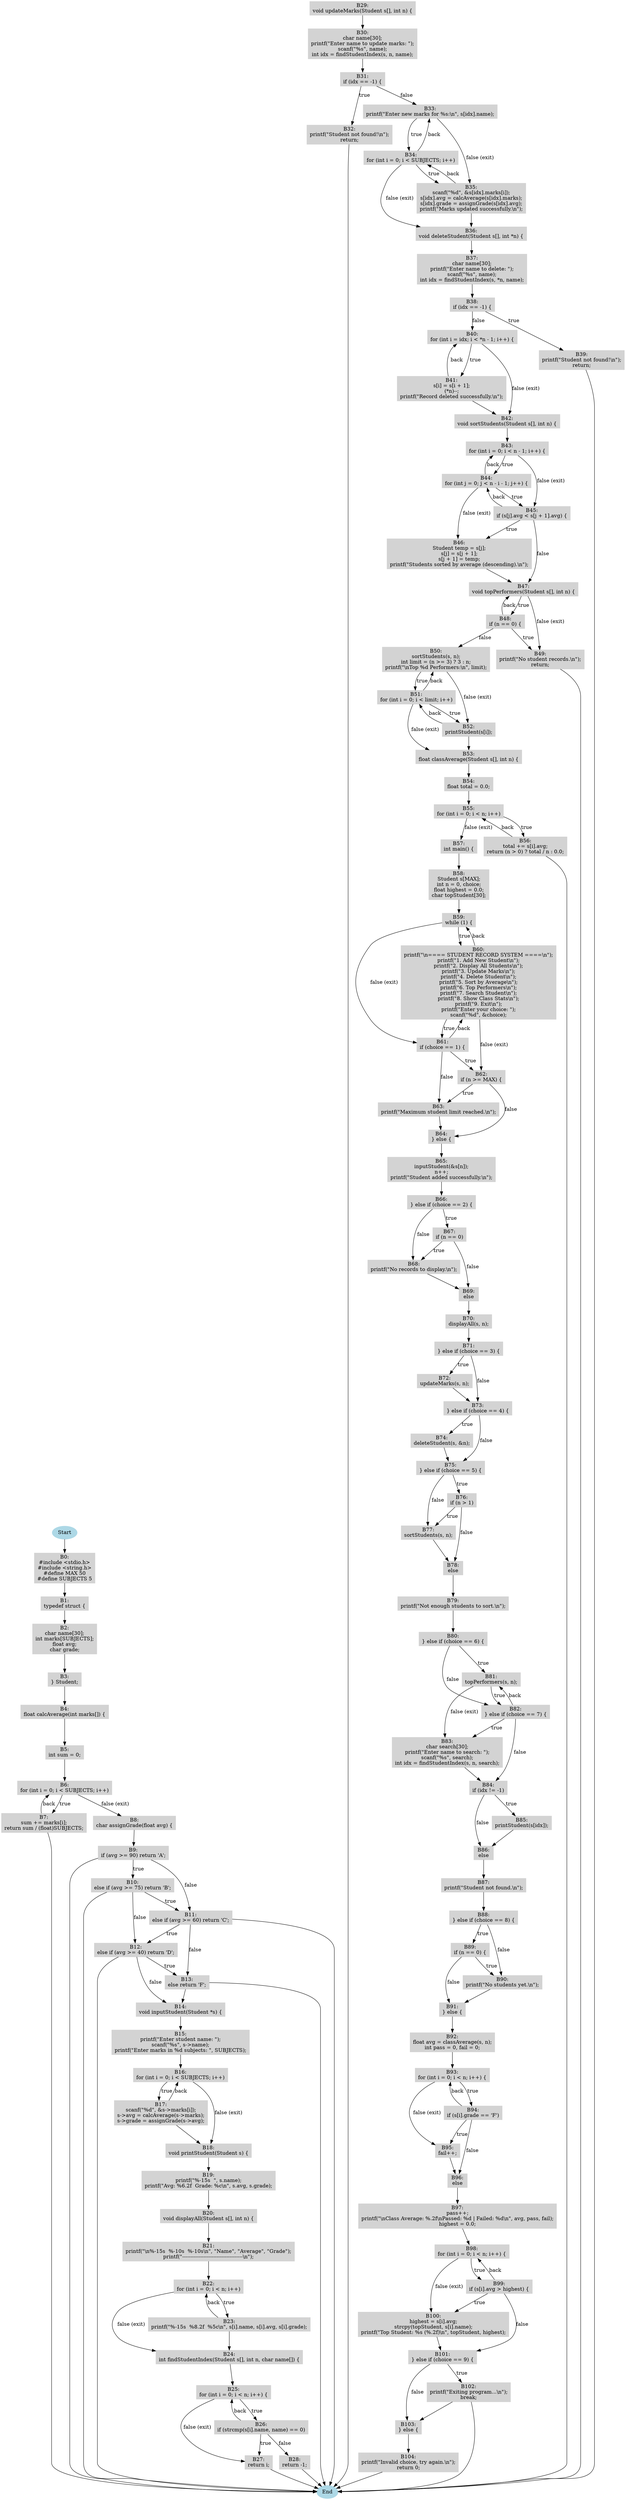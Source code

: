 digraph CFG {
node [shape=box, style=filled, color=lightgray];
Start [shape=oval, color=lightblue, label="Start"];
End [shape=oval, color=lightblue, label="End"];
B0 [label="B0:
#include \<stdio.h\>
#include \<string.h\>
#define MAX 50
#define SUBJECTS 5"];
B1 [label="B1:
typedef struct \{"];
B2 [label="B2:
char name[30];
int marks[SUBJECTS];
float avg;
char grade;"];
B3 [label="B3:
\} Student;"];
B4 [label="B4:
float calcAverage(int marks[]) \{"];
B5 [label="B5:
int sum = 0;"];
B6 [label="B6:
for (int i = 0; i \< SUBJECTS; i++)"];
B7 [label="B7:
sum += marks[i];
return sum / (float)SUBJECTS;"];
B8 [label="B8:
char assignGrade(float avg) \{"];
B9 [label="B9:
if (avg \>= 90) return 'A';"];
B10 [label="B10:
else if (avg \>= 75) return 'B';"];
B11 [label="B11:
else if (avg \>= 60) return 'C';"];
B12 [label="B12:
else if (avg \>= 40) return 'D';"];
B13 [label="B13:
else return 'F';"];
B14 [label="B14:
void inputStudent(Student *s) \{"];
B15 [label="B15:
printf(\"Enter student name: \");
scanf(\"%s\", s-\>name);
printf(\"Enter marks in %d subjects: \", SUBJECTS);"];
B16 [label="B16:
for (int i = 0; i \< SUBJECTS; i++)"];
B17 [label="B17:
scanf(\"%d\", &s-\>marks[i]);
s-\>avg = calcAverage(s-\>marks);
s-\>grade = assignGrade(s-\>avg);"];
B18 [label="B18:
void printStudent(Student s) \{"];
B19 [label="B19:
printf(\"%-15s  \", s.name);
printf(\"Avg: %6.2f  Grade: %c\\n\", s.avg, s.grade);"];
B20 [label="B20:
void displayAll(Student s[], int n) \{"];
B21 [label="B21:
printf(\"\\n%-15s  %-10s  %-10s\\n\", \"Name\", \"Average\", \"Grade\");
printf(\"-------------------------------------\\n\");"];
B22 [label="B22:
for (int i = 0; i \< n; i++)"];
B23 [label="B23:
printf(\"%-15s  %8.2f  %5c\\n\", s[i].name, s[i].avg, s[i].grade);"];
B24 [label="B24:
int findStudentIndex(Student s[], int n, char name[]) \{"];
B25 [label="B25:
for (int i = 0; i \< n; i++) \{"];
B26 [label="B26:
if (strcmp(s[i].name, name) == 0)"];
B27 [label="B27:
return i;"];
B28 [label="B28:
return -1;"];
B29 [label="B29:
void updateMarks(Student s[], int n) \{"];
B30 [label="B30:
char name[30];
printf(\"Enter name to update marks: \");
scanf(\"%s\", name);
int idx = findStudentIndex(s, n, name);"];
B31 [label="B31:
if (idx == -1) \{"];
B32 [label="B32:
printf(\"Student not found!\\n\");
return;"];
B33 [label="B33:
printf(\"Enter new marks for %s:\\n\", s[idx].name);"];
B34 [label="B34:
for (int i = 0; i \< SUBJECTS; i++)"];
B35 [label="B35:
scanf(\"%d\", &s[idx].marks[i]);
s[idx].avg = calcAverage(s[idx].marks);
s[idx].grade = assignGrade(s[idx].avg);
printf(\"Marks updated successfully.\\n\");"];
B36 [label="B36:
void deleteStudent(Student s[], int *n) \{"];
B37 [label="B37:
char name[30];
printf(\"Enter name to delete: \");
scanf(\"%s\", name);
int idx = findStudentIndex(s, *n, name);"];
B38 [label="B38:
if (idx == -1) \{"];
B39 [label="B39:
printf(\"Student not found!\\n\");
return;"];
B40 [label="B40:
for (int i = idx; i \< *n - 1; i++) \{"];
B41 [label="B41:
s[i] = s[i + 1];
(*n)--;
printf(\"Record deleted successfully.\\n\");"];
B42 [label="B42:
void sortStudents(Student s[], int n) \{"];
B43 [label="B43:
for (int i = 0; i \< n - 1; i++) \{"];
B44 [label="B44:
for (int j = 0; j \< n - i - 1; j++) \{"];
B45 [label="B45:
if (s[j].avg \< s[j + 1].avg) \{"];
B46 [label="B46:
Student temp = s[j];
s[j] = s[j + 1];
s[j + 1] = temp;
printf(\"Students sorted by average (descending).\\n\");"];
B47 [label="B47:
void topPerformers(Student s[], int n) \{"];
B48 [label="B48:
if (n == 0) \{"];
B49 [label="B49:
printf(\"No student records.\\n\");
return;"];
B50 [label="B50:
sortStudents(s, n);
int limit = (n \>= 3) ? 3 : n;
printf(\"\\nTop %d Performers:\\n\", limit);"];
B51 [label="B51:
for (int i = 0; i \< limit; i++)"];
B52 [label="B52:
printStudent(s[i]);"];
B53 [label="B53:
float classAverage(Student s[], int n) \{"];
B54 [label="B54:
float total = 0.0;"];
B55 [label="B55:
for (int i = 0; i \< n; i++)"];
B56 [label="B56:
total += s[i].avg;
return (n \> 0) ? total / n : 0.0;"];
B57 [label="B57:
int main() \{"];
B58 [label="B58:
Student s[MAX];
int n = 0, choice;
float highest = 0.0;
char topStudent[30];"];
B59 [label="B59:
while (1) \{"];
B60 [label="B60:
printf(\"\\n==== STUDENT RECORD SYSTEM ====\\n\");
printf(\"1. Add New Student\\n\");
printf(\"2. Display All Students\\n\");
printf(\"3. Update Marks\\n\");
printf(\"4. Delete Student\\n\");
printf(\"5. Sort by Average\\n\");
printf(\"6. Top Performers\\n\");
printf(\"7. Search Student\\n\");
printf(\"8. Show Class Stats\\n\");
printf(\"9. Exit\\n\");
printf(\"Enter your choice: \");
scanf(\"%d\", &choice);"];
B61 [label="B61:
if (choice == 1) \{"];
B62 [label="B62:
if (n \>= MAX) \{"];
B63 [label="B63:
printf(\"Maximum student limit reached.\\n\");"];
B64 [label="B64:
\} else \{"];
B65 [label="B65:
inputStudent(&s[n]);
n++;
printf(\"Student added successfully.\\n\");"];
B66 [label="B66:
\} else if (choice == 2) \{"];
B67 [label="B67:
if (n == 0)"];
B68 [label="B68:
printf(\"No records to display.\\n\");"];
B69 [label="B69:
else"];
B70 [label="B70:
displayAll(s, n);"];
B71 [label="B71:
\} else if (choice == 3) \{"];
B72 [label="B72:
updateMarks(s, n);"];
B73 [label="B73:
\} else if (choice == 4) \{"];
B74 [label="B74:
deleteStudent(s, &n);"];
B75 [label="B75:
\} else if (choice == 5) \{"];
B76 [label="B76:
if (n \> 1)"];
B77 [label="B77:
sortStudents(s, n);"];
B78 [label="B78:
else"];
B79 [label="B79:
printf(\"Not enough students to sort.\\n\");"];
B80 [label="B80:
\} else if (choice == 6) \{"];
B81 [label="B81:
topPerformers(s, n);"];
B82 [label="B82:
\} else if (choice == 7) \{"];
B83 [label="B83:
char search[30];
printf(\"Enter name to search: \");
scanf(\"%s\", search);
int idx = findStudentIndex(s, n, search);"];
B84 [label="B84:
if (idx != -1)"];
B85 [label="B85:
printStudent(s[idx]);"];
B86 [label="B86:
else"];
B87 [label="B87:
printf(\"Student not found.\\n\");"];
B88 [label="B88:
\} else if (choice == 8) \{"];
B89 [label="B89:
if (n == 0) \{"];
B90 [label="B90:
printf(\"No students yet.\\n\");"];
B91 [label="B91:
\} else \{"];
B92 [label="B92:
float avg = classAverage(s, n);
int pass = 0, fail = 0;"];
B93 [label="B93:
for (int i = 0; i \< n; i++) \{"];
B94 [label="B94:
if (s[i].grade == 'F')"];
B95 [label="B95:
fail++;"];
B96 [label="B96:
else"];
B97 [label="B97:
pass++;
printf(\"\\nClass Average: %.2f\\nPassed: %d | Failed: %d\\n\", avg, pass, fail);
highest = 0.0;"];
B98 [label="B98:
for (int i = 0; i \< n; i++) \{"];
B99 [label="B99:
if (s[i].avg \> highest) \{"];
B100 [label="B100:
highest = s[i].avg;
strcpy(topStudent, s[i].name);
printf(\"Top Student: %s (%.2f)\\n\", topStudent, highest);"];
B101 [label="B101:
\} else if (choice == 9) \{"];
B102 [label="B102:
printf(\"Exiting program...\\n\");
break;"];
B103 [label="B103:
\} else \{"];
B104 [label="B104:
printf(\"Invalid choice, try again.\\n\");
return 0;"];
Start -> B0;
B94 -> B95 [label="true"];
B33 -> B35 [label="false (exit)"];
B44 -> B43 [label="back"];
B34 -> B35 [label="true"];
B11 -> B13 [label="false"];
B60 -> B61 [label="true"];
B89 -> B90 [label="true"];
B47 -> B49 [label="false (exit)"];
B61 -> B62 [label="true"];
B44 -> B46 [label="false (exit)"];
B80 -> B82 [label="false"];
B96 -> B97;
B14 -> B15;
B54 -> B55;
B98 -> B99 [label="true"];
B38 -> B40 [label="false"];
B101 -> B102 [label="true"];
B26 -> B28 [label="false"];
B22 -> B23 [label="true"];
B42 -> B43;
B35 -> B34 [label="back"];
B72 -> B73;
B81 -> B82 [label="true"];
B82 -> B84 [label="false"];
B94 -> B96 [label="false"];
B102 -> B103;
B3 -> B4;
B50 -> B51 [label="true"];
B43 -> B44 [label="true"];
B13 -> B14;
B20 -> B21;
B55 -> B56 [label="true"];
B86 -> B87;
B8 -> B9;
B37 -> B38;
B51 -> B50 [label="back"];
B5 -> B6;
B52 -> B51 [label="back"];
B31 -> B32 [label="true"];
B103 -> B104;
B10 -> B11 [label="true"];
B50 -> B52 [label="false (exit)"];
B71 -> B73 [label="false"];
B84 -> B85 [label="true"];
B84 -> B86 [label="false"];
B18 -> B19;
B93 -> B94 [label="true"];
B38 -> B39 [label="true"];
B82 -> B81 [label="back"];
B44 -> B45 [label="true"];
B93 -> B95 [label="false (exit)"];
B40 -> B41 [label="true"];
B11 -> B12 [label="true"];
B45 -> B46 [label="true"];
B79 -> B80;
B41 -> B42;
B16 -> B17 [label="true"];
B41 -> B40 [label="back"];
B73 -> B74 [label="true"];
B94 -> B93 [label="back"];
B99 -> B101 [label="false"];
B88 -> B90 [label="false"];
B34 -> B36 [label="false (exit)"];
B62 -> B64 [label="false"];
B76 -> B77 [label="true"];
B80 -> B81 [label="true"];
B17 -> B18;
B36 -> B37;
B45 -> B44 [label="back"];
B1 -> B2;
B64 -> B65;
B9 -> B10 [label="true"];
B48 -> B47 [label="back"];
B89 -> B91 [label="false"];
B85 -> B86;
B81 -> B83 [label="false (exit)"];
B30 -> B31;
B55 -> B57 [label="false (exit)"];
B58 -> B59;
B40 -> B42 [label="false (exit)"];
B67 -> B69 [label="false"];
B51 -> B52 [label="true"];
B12 -> B14 [label="false"];
B65 -> B66;
B95 -> B96;
B6 -> B7 [label="true"];
B12 -> B13 [label="true"];
B61 -> B60 [label="back"];
B59 -> B60 [label="true"];
B31 -> B33 [label="false"];
B66 -> B68 [label="false"];
B91 -> B92;
B47 -> B48 [label="true"];
B92 -> B93;
B35 -> B36;
B66 -> B67 [label="true"];
B46 -> B47;
B4 -> B5;
B87 -> B88;
B67 -> B68 [label="true"];
B7 -> B6 [label="back"];
B19 -> B20;
B22 -> B24 [label="false (exit)"];
B98 -> B100 [label="false (exit)"];
B43 -> B45 [label="false (exit)"];
B99 -> B100 [label="true"];
B101 -> B103 [label="false"];
B68 -> B69;
B2 -> B3;
B17 -> B16 [label="back"];
B45 -> B47 [label="false"];
B24 -> B25;
B88 -> B89 [label="true"];
B6 -> B8 [label="false (exit)"];
B25 -> B26 [label="true"];
B62 -> B63 [label="true"];
B51 -> B53 [label="false (exit)"];
B70 -> B71;
B69 -> B70;
B99 -> B98 [label="back"];
B71 -> B72 [label="true"];
B25 -> B27 [label="false (exit)"];
B73 -> B75 [label="false"];
B9 -> B11 [label="false"];
B77 -> B78;
B75 -> B76 [label="true"];
B56 -> B55 [label="back"];
B97 -> B98;
B29 -> B30;
B100 -> B101;
B33 -> B34 [label="true"];
B78 -> B79;
B61 -> B63 [label="false"];
B83 -> B84;
B53 -> B54;
B21 -> B22;
B34 -> B33 [label="back"];
B26 -> B25 [label="back"];
B0 -> B1;
B60 -> B62 [label="false (exit)"];
B57 -> B58;
B48 -> B49 [label="true"];
B48 -> B50 [label="false"];
B23 -> B22 [label="back"];
B60 -> B59 [label="back"];
B23 -> B24;
B10 -> B12 [label="false"];
B74 -> B75;
B82 -> B83 [label="true"];
B90 -> B91;
B16 -> B18 [label="false (exit)"];
B76 -> B78 [label="false"];
B75 -> B77 [label="false"];
B59 -> B61 [label="false (exit)"];
B63 -> B64;
B52 -> B53;
B15 -> B16;
B26 -> B27 [label="true"];
B7 -> End;
B9 -> End;
B10 -> End;
B11 -> End;
B12 -> End;
B13 -> End;
B27 -> End;
B28 -> End;
B32 -> End;
B39 -> End;
B49 -> End;
B56 -> End;
B102 -> End;
B104 -> End;
}

